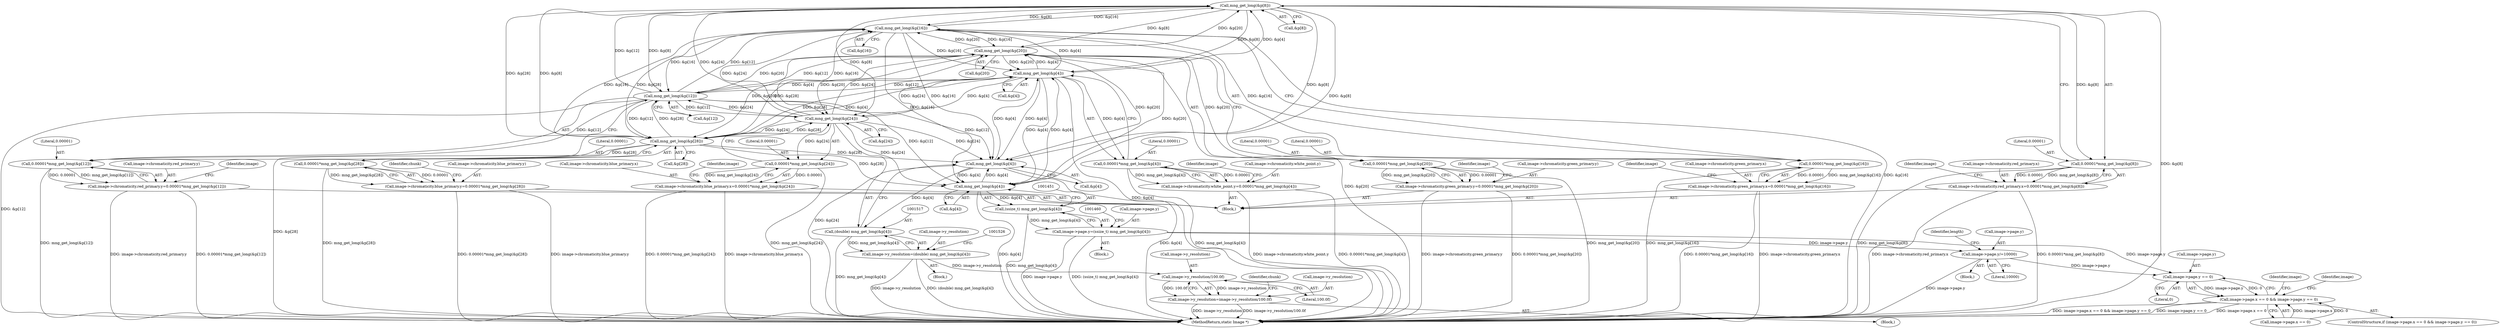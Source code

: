 digraph "0_ImageMagick_3320955045e5a2a22c13a04fa9422bb809e75eda@pointer" {
"1001227" [label="(Call,mng_get_long(&p[8]))"];
"1001257" [label="(Call,mng_get_long(&p[16]))"];
"1001272" [label="(Call,mng_get_long(&p[20]))"];
"1001212" [label="(Call,mng_get_long(&p[4]))"];
"1001242" [label="(Call,mng_get_long(&p[12]))"];
"1001287" [label="(Call,mng_get_long(&p[24]))"];
"1001227" [label="(Call,mng_get_long(&p[8]))"];
"1001302" [label="(Call,mng_get_long(&p[28]))"];
"1001452" [label="(Call,mng_get_long(&p[4]))"];
"1001518" [label="(Call,mng_get_long(&p[4]))"];
"1001210" [label="(Call,0.00001*mng_get_long(&p[4]))"];
"1001202" [label="(Call,image->chromaticity.white_point.y=0.00001*mng_get_long(&p[4]))"];
"1001225" [label="(Call,0.00001*mng_get_long(&p[8]))"];
"1001217" [label="(Call,image->chromaticity.red_primary.x=0.00001*mng_get_long(&p[8]))"];
"1001240" [label="(Call,0.00001*mng_get_long(&p[12]))"];
"1001232" [label="(Call,image->chromaticity.red_primary.y=0.00001*mng_get_long(&p[12]))"];
"1001255" [label="(Call,0.00001*mng_get_long(&p[16]))"];
"1001247" [label="(Call,image->chromaticity.green_primary.x=0.00001*mng_get_long(&p[16]))"];
"1001270" [label="(Call,0.00001*mng_get_long(&p[20]))"];
"1001262" [label="(Call,image->chromaticity.green_primary.y=0.00001*mng_get_long(&p[20]))"];
"1001285" [label="(Call,0.00001*mng_get_long(&p[24]))"];
"1001277" [label="(Call,image->chromaticity.blue_primary.x=0.00001*mng_get_long(&p[24]))"];
"1001300" [label="(Call,0.00001*mng_get_long(&p[28]))"];
"1001292" [label="(Call,image->chromaticity.blue_primary.y=0.00001*mng_get_long(&p[28]))"];
"1001450" [label="(Call,(ssize_t) mng_get_long(&p[4]))"];
"1001444" [label="(Call,image->page.y=(ssize_t) mng_get_long(&p[4]))"];
"1001473" [label="(Call,image->page.y/=10000)"];
"1002089" [label="(Call,image->page.y == 0)"];
"1002081" [label="(Call,image->page.x == 0 && image->page.y == 0)"];
"1001516" [label="(Call,(double) mng_get_long(&p[4]))"];
"1001512" [label="(Call,image->y_resolution=(double) mng_get_long(&p[4]))"];
"1001550" [label="(Call,image->y_resolution/100.0f)"];
"1001546" [label="(Call,image->y_resolution=image->y_resolution/100.0f)"];
"1001256" [label="(Literal,0.00001)"];
"1001203" [label="(Call,image->chromaticity.white_point.y)"];
"1001240" [label="(Call,0.00001*mng_get_long(&p[12]))"];
"1001271" [label="(Literal,0.00001)"];
"1002090" [label="(Call,image->page.y)"];
"1002175" [label="(MethodReturn,static Image *)"];
"1001217" [label="(Call,image->chromaticity.red_primary.x=0.00001*mng_get_long(&p[8]))"];
"1001433" [label="(Block,)"];
"1001518" [label="(Call,mng_get_long(&p[4]))"];
"1001302" [label="(Call,mng_get_long(&p[28]))"];
"1001247" [label="(Call,image->chromaticity.green_primary.x=0.00001*mng_get_long(&p[16]))"];
"1001554" [label="(Literal,100.0f)"];
"1001516" [label="(Call,(double) mng_get_long(&p[4]))"];
"1001551" [label="(Call,image->y_resolution)"];
"1001233" [label="(Call,image->chromaticity.red_primary.y)"];
"1001211" [label="(Literal,0.00001)"];
"1001465" [label="(Block,)"];
"1001512" [label="(Call,image->y_resolution=(double) mng_get_long(&p[4]))"];
"1001444" [label="(Call,image->page.y=(ssize_t) mng_get_long(&p[4]))"];
"1001292" [label="(Call,image->chromaticity.blue_primary.y=0.00001*mng_get_long(&p[28]))"];
"1001445" [label="(Call,image->page.y)"];
"1001241" [label="(Literal,0.00001)"];
"1002081" [label="(Call,image->page.x == 0 && image->page.y == 0)"];
"1001277" [label="(Call,image->chromaticity.blue_primary.x=0.00001*mng_get_long(&p[24]))"];
"1001225" [label="(Call,0.00001*mng_get_long(&p[8]))"];
"1001273" [label="(Call,&p[20])"];
"1001453" [label="(Call,&p[4])"];
"1001255" [label="(Call,0.00001*mng_get_long(&p[16]))"];
"1001221" [label="(Identifier,image)"];
"1001212" [label="(Call,mng_get_long(&p[4]))"];
"1001236" [label="(Identifier,image)"];
"1001546" [label="(Call,image->y_resolution=image->y_resolution/100.0f)"];
"1001262" [label="(Call,image->chromaticity.green_primary.y=0.00001*mng_get_long(&p[20]))"];
"1001479" [label="(Literal,10000)"];
"1001474" [label="(Call,image->page.y)"];
"1001286" [label="(Literal,0.00001)"];
"1001251" [label="(Identifier,image)"];
"1001210" [label="(Call,0.00001*mng_get_long(&p[4]))"];
"1001473" [label="(Call,image->page.y/=10000)"];
"1001287" [label="(Call,mng_get_long(&p[24]))"];
"1001547" [label="(Call,image->y_resolution)"];
"1001450" [label="(Call,(ssize_t) mng_get_long(&p[4]))"];
"1001257" [label="(Call,mng_get_long(&p[16]))"];
"1001202" [label="(Call,image->chromaticity.white_point.y=0.00001*mng_get_long(&p[4]))"];
"1001482" [label="(Identifier,length)"];
"1001303" [label="(Call,&p[28])"];
"1002128" [label="(Identifier,image)"];
"1001226" [label="(Literal,0.00001)"];
"1001272" [label="(Call,mng_get_long(&p[20]))"];
"1001503" [label="(Block,)"];
"1001248" [label="(Call,image->chromaticity.green_primary.x)"];
"1002095" [label="(Literal,0)"];
"1001278" [label="(Call,image->chromaticity.blue_primary.x)"];
"1001288" [label="(Call,&p[24])"];
"1002082" [label="(Call,image->page.x == 0)"];
"1001513" [label="(Call,image->y_resolution)"];
"1001228" [label="(Call,&p[8])"];
"1002080" [label="(ControlStructure,if (image->page.x == 0 && image->page.y == 0))"];
"1001452" [label="(Call,mng_get_long(&p[4]))"];
"1001531" [label="(Block,)"];
"1001227" [label="(Call,mng_get_long(&p[8]))"];
"1001189" [label="(Block,)"];
"1001550" [label="(Call,image->y_resolution/100.0f)"];
"1002100" [label="(Identifier,image)"];
"1001270" [label="(Call,0.00001*mng_get_long(&p[20]))"];
"1001266" [label="(Identifier,image)"];
"1001258" [label="(Call,&p[16])"];
"1001519" [label="(Call,&p[4])"];
"1001300" [label="(Call,0.00001*mng_get_long(&p[28]))"];
"1001301" [label="(Literal,0.00001)"];
"1001556" [label="(Identifier,chunk)"];
"1001308" [label="(Identifier,chunk)"];
"1001213" [label="(Call,&p[4])"];
"1001263" [label="(Call,image->chromaticity.green_primary.y)"];
"1001281" [label="(Identifier,image)"];
"1001243" [label="(Call,&p[12])"];
"1001293" [label="(Call,image->chromaticity.blue_primary.y)"];
"1001232" [label="(Call,image->chromaticity.red_primary.y=0.00001*mng_get_long(&p[12]))"];
"1002089" [label="(Call,image->page.y == 0)"];
"1001242" [label="(Call,mng_get_long(&p[12]))"];
"1001218" [label="(Call,image->chromaticity.red_primary.x)"];
"1001285" [label="(Call,0.00001*mng_get_long(&p[24]))"];
"1001296" [label="(Identifier,image)"];
"1001227" -> "1001225"  [label="AST: "];
"1001227" -> "1001228"  [label="CFG: "];
"1001228" -> "1001227"  [label="AST: "];
"1001225" -> "1001227"  [label="CFG: "];
"1001227" -> "1002175"  [label="DDG: &p[8]"];
"1001227" -> "1001212"  [label="DDG: &p[8]"];
"1001227" -> "1001225"  [label="DDG: &p[8]"];
"1001257" -> "1001227"  [label="DDG: &p[16]"];
"1001272" -> "1001227"  [label="DDG: &p[20]"];
"1001212" -> "1001227"  [label="DDG: &p[4]"];
"1001242" -> "1001227"  [label="DDG: &p[12]"];
"1001287" -> "1001227"  [label="DDG: &p[24]"];
"1001302" -> "1001227"  [label="DDG: &p[28]"];
"1001227" -> "1001242"  [label="DDG: &p[8]"];
"1001227" -> "1001257"  [label="DDG: &p[8]"];
"1001227" -> "1001272"  [label="DDG: &p[8]"];
"1001227" -> "1001287"  [label="DDG: &p[8]"];
"1001227" -> "1001302"  [label="DDG: &p[8]"];
"1001227" -> "1001452"  [label="DDG: &p[8]"];
"1001227" -> "1001518"  [label="DDG: &p[8]"];
"1001257" -> "1001255"  [label="AST: "];
"1001257" -> "1001258"  [label="CFG: "];
"1001258" -> "1001257"  [label="AST: "];
"1001255" -> "1001257"  [label="CFG: "];
"1001257" -> "1002175"  [label="DDG: &p[16]"];
"1001257" -> "1001212"  [label="DDG: &p[16]"];
"1001257" -> "1001242"  [label="DDG: &p[16]"];
"1001257" -> "1001255"  [label="DDG: &p[16]"];
"1001272" -> "1001257"  [label="DDG: &p[20]"];
"1001212" -> "1001257"  [label="DDG: &p[4]"];
"1001242" -> "1001257"  [label="DDG: &p[12]"];
"1001287" -> "1001257"  [label="DDG: &p[24]"];
"1001302" -> "1001257"  [label="DDG: &p[28]"];
"1001257" -> "1001272"  [label="DDG: &p[16]"];
"1001257" -> "1001287"  [label="DDG: &p[16]"];
"1001257" -> "1001302"  [label="DDG: &p[16]"];
"1001257" -> "1001452"  [label="DDG: &p[16]"];
"1001257" -> "1001518"  [label="DDG: &p[16]"];
"1001272" -> "1001270"  [label="AST: "];
"1001272" -> "1001273"  [label="CFG: "];
"1001273" -> "1001272"  [label="AST: "];
"1001270" -> "1001272"  [label="CFG: "];
"1001272" -> "1002175"  [label="DDG: &p[20]"];
"1001272" -> "1001212"  [label="DDG: &p[20]"];
"1001272" -> "1001242"  [label="DDG: &p[20]"];
"1001272" -> "1001270"  [label="DDG: &p[20]"];
"1001212" -> "1001272"  [label="DDG: &p[4]"];
"1001242" -> "1001272"  [label="DDG: &p[12]"];
"1001287" -> "1001272"  [label="DDG: &p[24]"];
"1001302" -> "1001272"  [label="DDG: &p[28]"];
"1001272" -> "1001287"  [label="DDG: &p[20]"];
"1001272" -> "1001302"  [label="DDG: &p[20]"];
"1001272" -> "1001452"  [label="DDG: &p[20]"];
"1001272" -> "1001518"  [label="DDG: &p[20]"];
"1001212" -> "1001210"  [label="AST: "];
"1001212" -> "1001213"  [label="CFG: "];
"1001213" -> "1001212"  [label="AST: "];
"1001210" -> "1001212"  [label="CFG: "];
"1001212" -> "1002175"  [label="DDG: &p[4]"];
"1001212" -> "1001210"  [label="DDG: &p[4]"];
"1001242" -> "1001212"  [label="DDG: &p[12]"];
"1001287" -> "1001212"  [label="DDG: &p[24]"];
"1001452" -> "1001212"  [label="DDG: &p[4]"];
"1001302" -> "1001212"  [label="DDG: &p[28]"];
"1001518" -> "1001212"  [label="DDG: &p[4]"];
"1001212" -> "1001242"  [label="DDG: &p[4]"];
"1001212" -> "1001287"  [label="DDG: &p[4]"];
"1001212" -> "1001302"  [label="DDG: &p[4]"];
"1001212" -> "1001452"  [label="DDG: &p[4]"];
"1001212" -> "1001518"  [label="DDG: &p[4]"];
"1001242" -> "1001240"  [label="AST: "];
"1001242" -> "1001243"  [label="CFG: "];
"1001243" -> "1001242"  [label="AST: "];
"1001240" -> "1001242"  [label="CFG: "];
"1001242" -> "1002175"  [label="DDG: &p[12]"];
"1001242" -> "1001240"  [label="DDG: &p[12]"];
"1001287" -> "1001242"  [label="DDG: &p[24]"];
"1001302" -> "1001242"  [label="DDG: &p[28]"];
"1001242" -> "1001287"  [label="DDG: &p[12]"];
"1001242" -> "1001302"  [label="DDG: &p[12]"];
"1001242" -> "1001452"  [label="DDG: &p[12]"];
"1001242" -> "1001518"  [label="DDG: &p[12]"];
"1001287" -> "1001285"  [label="AST: "];
"1001287" -> "1001288"  [label="CFG: "];
"1001288" -> "1001287"  [label="AST: "];
"1001285" -> "1001287"  [label="CFG: "];
"1001287" -> "1002175"  [label="DDG: &p[24]"];
"1001287" -> "1001285"  [label="DDG: &p[24]"];
"1001302" -> "1001287"  [label="DDG: &p[28]"];
"1001287" -> "1001302"  [label="DDG: &p[24]"];
"1001287" -> "1001452"  [label="DDG: &p[24]"];
"1001287" -> "1001518"  [label="DDG: &p[24]"];
"1001302" -> "1001300"  [label="AST: "];
"1001302" -> "1001303"  [label="CFG: "];
"1001303" -> "1001302"  [label="AST: "];
"1001300" -> "1001302"  [label="CFG: "];
"1001302" -> "1002175"  [label="DDG: &p[28]"];
"1001302" -> "1001300"  [label="DDG: &p[28]"];
"1001302" -> "1001452"  [label="DDG: &p[28]"];
"1001302" -> "1001518"  [label="DDG: &p[28]"];
"1001452" -> "1001450"  [label="AST: "];
"1001452" -> "1001453"  [label="CFG: "];
"1001453" -> "1001452"  [label="AST: "];
"1001450" -> "1001452"  [label="CFG: "];
"1001452" -> "1002175"  [label="DDG: &p[4]"];
"1001452" -> "1001450"  [label="DDG: &p[4]"];
"1001518" -> "1001452"  [label="DDG: &p[4]"];
"1001452" -> "1001518"  [label="DDG: &p[4]"];
"1001518" -> "1001516"  [label="AST: "];
"1001518" -> "1001519"  [label="CFG: "];
"1001519" -> "1001518"  [label="AST: "];
"1001516" -> "1001518"  [label="CFG: "];
"1001518" -> "1002175"  [label="DDG: &p[4]"];
"1001518" -> "1001516"  [label="DDG: &p[4]"];
"1001210" -> "1001202"  [label="AST: "];
"1001211" -> "1001210"  [label="AST: "];
"1001202" -> "1001210"  [label="CFG: "];
"1001210" -> "1002175"  [label="DDG: mng_get_long(&p[4])"];
"1001210" -> "1001202"  [label="DDG: 0.00001"];
"1001210" -> "1001202"  [label="DDG: mng_get_long(&p[4])"];
"1001202" -> "1001189"  [label="AST: "];
"1001203" -> "1001202"  [label="AST: "];
"1001221" -> "1001202"  [label="CFG: "];
"1001202" -> "1002175"  [label="DDG: image->chromaticity.white_point.y"];
"1001202" -> "1002175"  [label="DDG: 0.00001*mng_get_long(&p[4])"];
"1001225" -> "1001217"  [label="AST: "];
"1001226" -> "1001225"  [label="AST: "];
"1001217" -> "1001225"  [label="CFG: "];
"1001225" -> "1002175"  [label="DDG: mng_get_long(&p[8])"];
"1001225" -> "1001217"  [label="DDG: 0.00001"];
"1001225" -> "1001217"  [label="DDG: mng_get_long(&p[8])"];
"1001217" -> "1001189"  [label="AST: "];
"1001218" -> "1001217"  [label="AST: "];
"1001236" -> "1001217"  [label="CFG: "];
"1001217" -> "1002175"  [label="DDG: image->chromaticity.red_primary.x"];
"1001217" -> "1002175"  [label="DDG: 0.00001*mng_get_long(&p[8])"];
"1001240" -> "1001232"  [label="AST: "];
"1001241" -> "1001240"  [label="AST: "];
"1001232" -> "1001240"  [label="CFG: "];
"1001240" -> "1002175"  [label="DDG: mng_get_long(&p[12])"];
"1001240" -> "1001232"  [label="DDG: 0.00001"];
"1001240" -> "1001232"  [label="DDG: mng_get_long(&p[12])"];
"1001232" -> "1001189"  [label="AST: "];
"1001233" -> "1001232"  [label="AST: "];
"1001251" -> "1001232"  [label="CFG: "];
"1001232" -> "1002175"  [label="DDG: image->chromaticity.red_primary.y"];
"1001232" -> "1002175"  [label="DDG: 0.00001*mng_get_long(&p[12])"];
"1001255" -> "1001247"  [label="AST: "];
"1001256" -> "1001255"  [label="AST: "];
"1001247" -> "1001255"  [label="CFG: "];
"1001255" -> "1002175"  [label="DDG: mng_get_long(&p[16])"];
"1001255" -> "1001247"  [label="DDG: 0.00001"];
"1001255" -> "1001247"  [label="DDG: mng_get_long(&p[16])"];
"1001247" -> "1001189"  [label="AST: "];
"1001248" -> "1001247"  [label="AST: "];
"1001266" -> "1001247"  [label="CFG: "];
"1001247" -> "1002175"  [label="DDG: 0.00001*mng_get_long(&p[16])"];
"1001247" -> "1002175"  [label="DDG: image->chromaticity.green_primary.x"];
"1001270" -> "1001262"  [label="AST: "];
"1001271" -> "1001270"  [label="AST: "];
"1001262" -> "1001270"  [label="CFG: "];
"1001270" -> "1002175"  [label="DDG: mng_get_long(&p[20])"];
"1001270" -> "1001262"  [label="DDG: 0.00001"];
"1001270" -> "1001262"  [label="DDG: mng_get_long(&p[20])"];
"1001262" -> "1001189"  [label="AST: "];
"1001263" -> "1001262"  [label="AST: "];
"1001281" -> "1001262"  [label="CFG: "];
"1001262" -> "1002175"  [label="DDG: 0.00001*mng_get_long(&p[20])"];
"1001262" -> "1002175"  [label="DDG: image->chromaticity.green_primary.y"];
"1001285" -> "1001277"  [label="AST: "];
"1001286" -> "1001285"  [label="AST: "];
"1001277" -> "1001285"  [label="CFG: "];
"1001285" -> "1002175"  [label="DDG: mng_get_long(&p[24])"];
"1001285" -> "1001277"  [label="DDG: 0.00001"];
"1001285" -> "1001277"  [label="DDG: mng_get_long(&p[24])"];
"1001277" -> "1001189"  [label="AST: "];
"1001278" -> "1001277"  [label="AST: "];
"1001296" -> "1001277"  [label="CFG: "];
"1001277" -> "1002175"  [label="DDG: image->chromaticity.blue_primary.x"];
"1001277" -> "1002175"  [label="DDG: 0.00001*mng_get_long(&p[24])"];
"1001300" -> "1001292"  [label="AST: "];
"1001301" -> "1001300"  [label="AST: "];
"1001292" -> "1001300"  [label="CFG: "];
"1001300" -> "1002175"  [label="DDG: mng_get_long(&p[28])"];
"1001300" -> "1001292"  [label="DDG: 0.00001"];
"1001300" -> "1001292"  [label="DDG: mng_get_long(&p[28])"];
"1001292" -> "1001189"  [label="AST: "];
"1001293" -> "1001292"  [label="AST: "];
"1001308" -> "1001292"  [label="CFG: "];
"1001292" -> "1002175"  [label="DDG: 0.00001*mng_get_long(&p[28])"];
"1001292" -> "1002175"  [label="DDG: image->chromaticity.blue_primary.y"];
"1001450" -> "1001444"  [label="AST: "];
"1001451" -> "1001450"  [label="AST: "];
"1001444" -> "1001450"  [label="CFG: "];
"1001450" -> "1002175"  [label="DDG: mng_get_long(&p[4])"];
"1001450" -> "1001444"  [label="DDG: mng_get_long(&p[4])"];
"1001444" -> "1001433"  [label="AST: "];
"1001445" -> "1001444"  [label="AST: "];
"1001460" -> "1001444"  [label="CFG: "];
"1001444" -> "1002175"  [label="DDG: image->page.y"];
"1001444" -> "1002175"  [label="DDG: (ssize_t) mng_get_long(&p[4])"];
"1001444" -> "1001473"  [label="DDG: image->page.y"];
"1001444" -> "1002089"  [label="DDG: image->page.y"];
"1001473" -> "1001465"  [label="AST: "];
"1001473" -> "1001479"  [label="CFG: "];
"1001474" -> "1001473"  [label="AST: "];
"1001479" -> "1001473"  [label="AST: "];
"1001482" -> "1001473"  [label="CFG: "];
"1001473" -> "1002175"  [label="DDG: image->page.y"];
"1001473" -> "1002089"  [label="DDG: image->page.y"];
"1002089" -> "1002081"  [label="AST: "];
"1002089" -> "1002095"  [label="CFG: "];
"1002090" -> "1002089"  [label="AST: "];
"1002095" -> "1002089"  [label="AST: "];
"1002081" -> "1002089"  [label="CFG: "];
"1002089" -> "1002081"  [label="DDG: image->page.y"];
"1002089" -> "1002081"  [label="DDG: 0"];
"1002081" -> "1002080"  [label="AST: "];
"1002081" -> "1002082"  [label="CFG: "];
"1002082" -> "1002081"  [label="AST: "];
"1002100" -> "1002081"  [label="CFG: "];
"1002128" -> "1002081"  [label="CFG: "];
"1002081" -> "1002175"  [label="DDG: image->page.x == 0 && image->page.y == 0"];
"1002081" -> "1002175"  [label="DDG: image->page.y == 0"];
"1002081" -> "1002175"  [label="DDG: image->page.x == 0"];
"1002082" -> "1002081"  [label="DDG: image->page.x"];
"1002082" -> "1002081"  [label="DDG: 0"];
"1001516" -> "1001512"  [label="AST: "];
"1001517" -> "1001516"  [label="AST: "];
"1001512" -> "1001516"  [label="CFG: "];
"1001516" -> "1002175"  [label="DDG: mng_get_long(&p[4])"];
"1001516" -> "1001512"  [label="DDG: mng_get_long(&p[4])"];
"1001512" -> "1001503"  [label="AST: "];
"1001513" -> "1001512"  [label="AST: "];
"1001526" -> "1001512"  [label="CFG: "];
"1001512" -> "1002175"  [label="DDG: image->y_resolution"];
"1001512" -> "1002175"  [label="DDG: (double) mng_get_long(&p[4])"];
"1001512" -> "1001550"  [label="DDG: image->y_resolution"];
"1001550" -> "1001546"  [label="AST: "];
"1001550" -> "1001554"  [label="CFG: "];
"1001551" -> "1001550"  [label="AST: "];
"1001554" -> "1001550"  [label="AST: "];
"1001546" -> "1001550"  [label="CFG: "];
"1001550" -> "1001546"  [label="DDG: image->y_resolution"];
"1001550" -> "1001546"  [label="DDG: 100.0f"];
"1001546" -> "1001531"  [label="AST: "];
"1001547" -> "1001546"  [label="AST: "];
"1001556" -> "1001546"  [label="CFG: "];
"1001546" -> "1002175"  [label="DDG: image->y_resolution"];
"1001546" -> "1002175"  [label="DDG: image->y_resolution/100.0f"];
}
